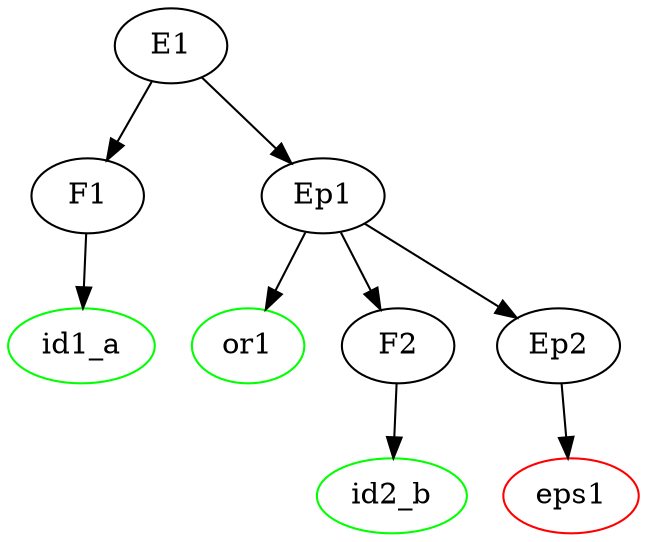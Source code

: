 digraph G {
E1->F1;F1->id1_a;E1->Ep1;Ep1->or1;Ep1->F2;F2->id2_b;Ep1->Ep2;Ep2->eps1;id1_a[color=green];or1[color=green];id2_b[color=green];eps1[color=red];}
